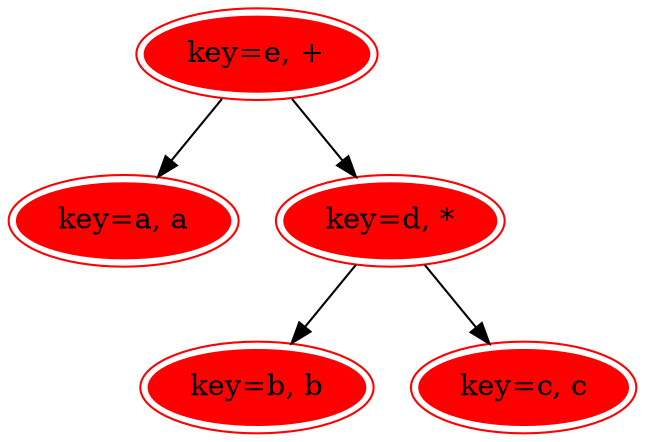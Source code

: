 digraph G {
e [color = red, peripheries=2, style = filled, label="key=e, +"]
a [color = red, peripheries=2, style = filled, label="key=a, a"]
e -> a
d [color = red, peripheries=2, style = filled, label="key=d, *"]
b [color = red, peripheries=2, style = filled, label="key=b, b"]
d -> b
c [color = red, peripheries=2, style = filled, label="key=c, c"]
d -> c
e -> d
}